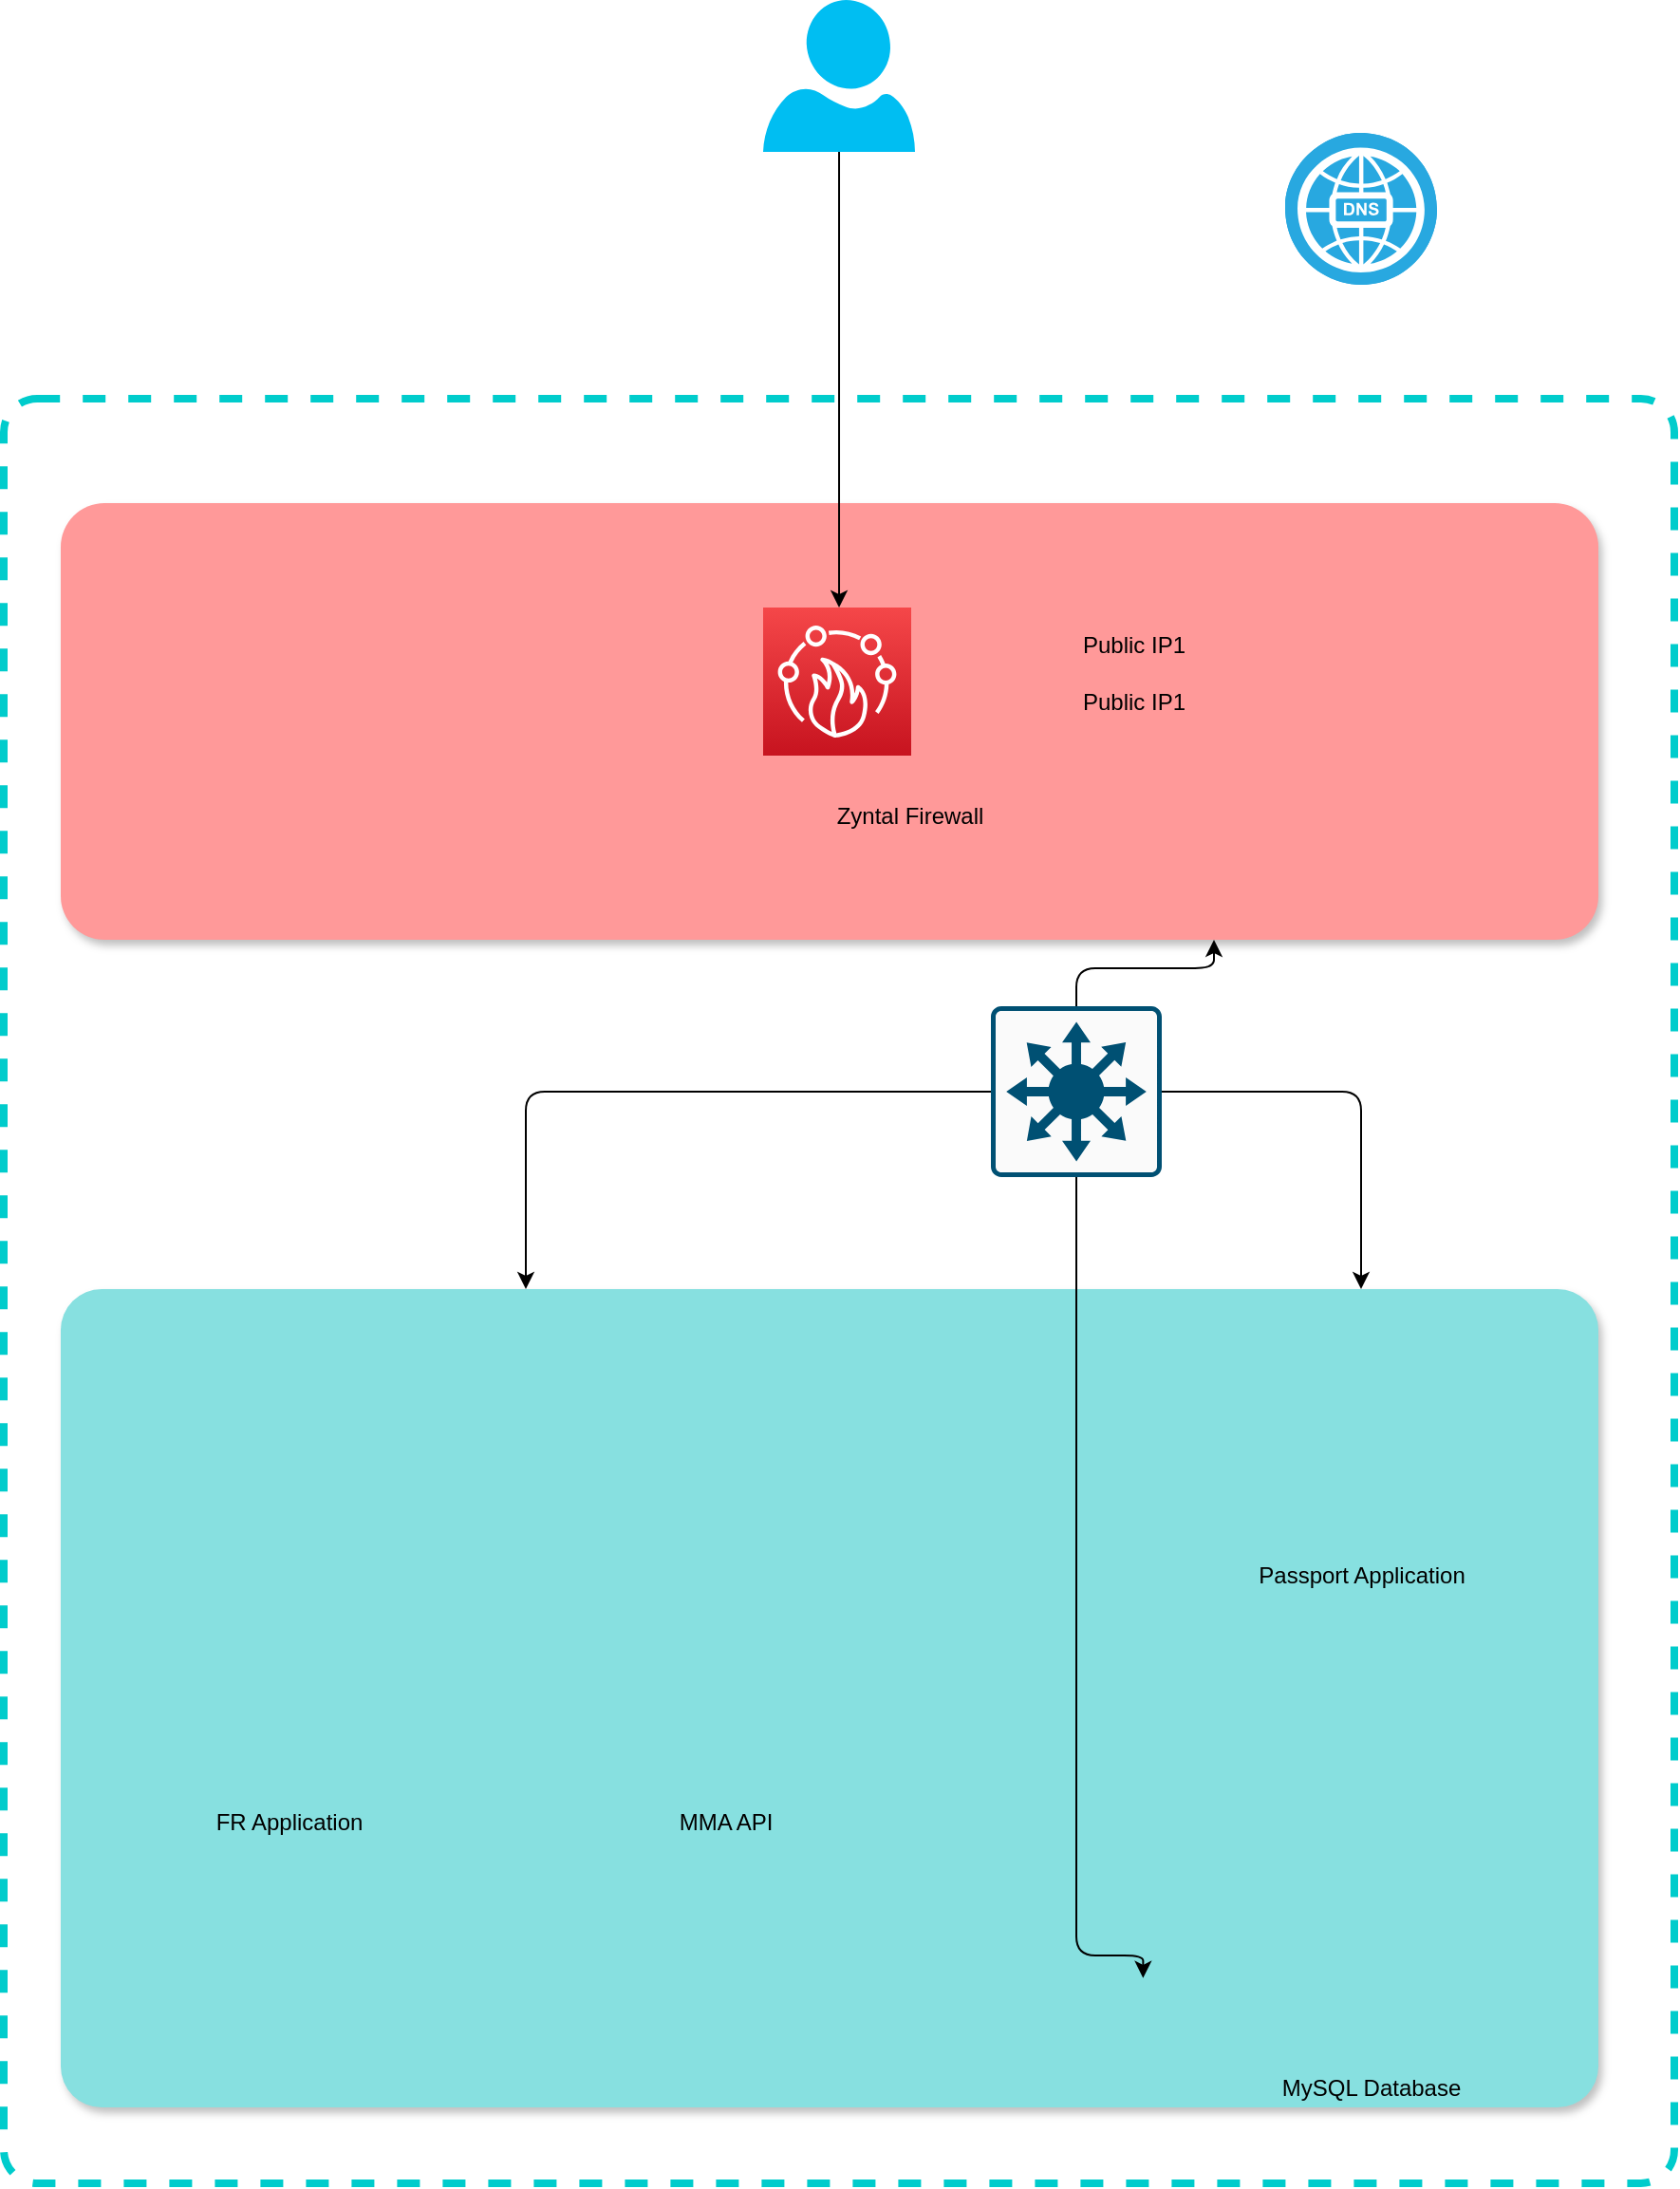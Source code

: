 <mxfile version="13.7.7" type="github">
  <diagram id="lXPboITa1y0xZl0imtIT" name="Page-1">
    <mxGraphModel dx="2031" dy="1077" grid="1" gridSize="10" guides="1" tooltips="1" connect="1" arrows="1" fold="1" page="1" pageScale="1" pageWidth="827" pageHeight="1169" math="0" shadow="0">
      <root>
        <mxCell id="0" />
        <mxCell id="1" parent="0" />
        <mxCell id="PC23kkCjxWs9p2A2zOyh-5" value="" style="rounded=1;whiteSpace=wrap;html=1;arcSize=2;fontColor=#333333;dashed=1;strokeWidth=4;strokeColor=#00CCCC;" vertex="1" parent="1">
          <mxGeometry x="40" y="300" width="880" height="940" as="geometry" />
        </mxCell>
        <mxCell id="PC23kkCjxWs9p2A2zOyh-6" value="" style="rounded=1;whiteSpace=wrap;html=1;arcSize=10;shadow=1;strokeColor=none;fillColor=#FF9999;" vertex="1" parent="1">
          <mxGeometry x="70" y="355" width="810" height="230" as="geometry" />
        </mxCell>
        <mxCell id="PC23kkCjxWs9p2A2zOyh-32" style="edgeStyle=orthogonalEdgeStyle;rounded=1;orthogonalLoop=1;jettySize=auto;html=1;entryX=0.513;entryY=0;entryDx=0;entryDy=0;entryPerimeter=0;" edge="1" parent="1" source="PC23kkCjxWs9p2A2zOyh-2" target="PC23kkCjxWs9p2A2zOyh-3">
          <mxGeometry relative="1" as="geometry" />
        </mxCell>
        <mxCell id="PC23kkCjxWs9p2A2zOyh-2" value="" style="verticalLabelPosition=bottom;html=1;verticalAlign=top;align=center;strokeColor=none;fillColor=#00BEF2;shape=mxgraph.azure.user;" vertex="1" parent="1">
          <mxGeometry x="440" y="90" width="80" height="80" as="geometry" />
        </mxCell>
        <mxCell id="PC23kkCjxWs9p2A2zOyh-3" value="" style="outlineConnect=0;fontColor=#232F3E;gradientColor=#F54749;gradientDirection=north;fillColor=#C7131F;strokeColor=#ffffff;dashed=0;verticalLabelPosition=bottom;verticalAlign=top;align=center;html=1;fontSize=12;fontStyle=0;aspect=fixed;shape=mxgraph.aws4.resourceIcon;resIcon=mxgraph.aws4.firewall_manager;" vertex="1" parent="1">
          <mxGeometry x="440" y="410" width="78" height="78" as="geometry" />
        </mxCell>
        <mxCell id="PC23kkCjxWs9p2A2zOyh-4" value="" style="fillColor=#28A8E0;verticalLabelPosition=bottom;html=1;strokeColor=#ffffff;verticalAlign=top;align=center;points=[[0.145,0.145,0],[0.5,0,0],[0.855,0.145,0],[1,0.5,0],[0.855,0.855,0],[0.5,1,0],[0.145,0.855,0],[0,0.5,0]];pointerEvents=1;shape=mxgraph.cisco_safe.compositeIcon;bgIcon=ellipse;resIcon=mxgraph.cisco_safe.capability.dns;" vertex="1" parent="1">
          <mxGeometry x="715" y="160" width="80" height="80" as="geometry" />
        </mxCell>
        <mxCell id="PC23kkCjxWs9p2A2zOyh-8" value="" style="rounded=1;whiteSpace=wrap;html=1;arcSize=5;fillColor=#87E0E0;shadow=1;strokeColor=none;" vertex="1" parent="1">
          <mxGeometry x="70" y="769" width="810" height="431" as="geometry" />
        </mxCell>
        <mxCell id="PC23kkCjxWs9p2A2zOyh-23" style="edgeStyle=orthogonalEdgeStyle;rounded=1;orthogonalLoop=1;jettySize=auto;html=1;entryX=0.5;entryY=0;entryDx=0;entryDy=0;" edge="1" parent="1" source="PC23kkCjxWs9p2A2zOyh-13">
          <mxGeometry relative="1" as="geometry">
            <mxPoint x="755" y="769.0" as="targetPoint" />
            <Array as="points">
              <mxPoint x="755" y="665" />
            </Array>
          </mxGeometry>
        </mxCell>
        <mxCell id="PC23kkCjxWs9p2A2zOyh-24" style="edgeStyle=orthogonalEdgeStyle;rounded=1;orthogonalLoop=1;jettySize=auto;html=1;" edge="1" parent="1" source="PC23kkCjxWs9p2A2zOyh-13" target="PC23kkCjxWs9p2A2zOyh-8">
          <mxGeometry relative="1" as="geometry">
            <Array as="points">
              <mxPoint x="315" y="665" />
            </Array>
          </mxGeometry>
        </mxCell>
        <mxCell id="PC23kkCjxWs9p2A2zOyh-25" style="edgeStyle=orthogonalEdgeStyle;rounded=1;orthogonalLoop=1;jettySize=auto;html=1;exitX=0.5;exitY=1;exitDx=0;exitDy=0;exitPerimeter=0;entryX=0.682;entryY=0.885;entryDx=0;entryDy=0;entryPerimeter=0;" edge="1" parent="1" source="PC23kkCjxWs9p2A2zOyh-13" target="PC23kkCjxWs9p2A2zOyh-5">
          <mxGeometry relative="1" as="geometry">
            <Array as="points">
              <mxPoint x="605" y="1120" />
            </Array>
          </mxGeometry>
        </mxCell>
        <mxCell id="PC23kkCjxWs9p2A2zOyh-26" value="" style="edgeStyle=orthogonalEdgeStyle;rounded=1;orthogonalLoop=1;jettySize=auto;html=1;entryX=0.75;entryY=1;entryDx=0;entryDy=0;" edge="1" parent="1" source="PC23kkCjxWs9p2A2zOyh-13" target="PC23kkCjxWs9p2A2zOyh-6">
          <mxGeometry relative="1" as="geometry" />
        </mxCell>
        <mxCell id="PC23kkCjxWs9p2A2zOyh-13" value="" style="points=[[0.015,0.015,0],[0.985,0.015,0],[0.985,0.985,0],[0.015,0.985,0],[0.25,0,0],[0.5,0,0],[0.75,0,0],[1,0.25,0],[1,0.5,0],[1,0.75,0],[0.75,1,0],[0.5,1,0],[0.25,1,0],[0,0.75,0],[0,0.5,0],[0,0.25,0]];verticalLabelPosition=bottom;html=1;verticalAlign=top;aspect=fixed;align=center;pointerEvents=1;shape=mxgraph.cisco19.rect;prIcon=l3_switch;fillColor=#FAFAFA;strokeColor=#005073;" vertex="1" parent="1">
          <mxGeometry x="560" y="620" width="90" height="90" as="geometry" />
        </mxCell>
        <mxCell id="PC23kkCjxWs9p2A2zOyh-15" value="" style="shape=image;html=1;verticalAlign=top;verticalLabelPosition=bottom;labelBackgroundColor=#ffffff;imageAspect=0;aspect=fixed;image=https://cdn4.iconfinder.com/data/icons/logos-3/504/php-128.png;strokeColor=#A8A8A8;" vertex="1" parent="1">
          <mxGeometry x="140" y="920" width="100" height="100" as="geometry" />
        </mxCell>
        <mxCell id="PC23kkCjxWs9p2A2zOyh-18" value="" style="shape=image;html=1;verticalAlign=top;verticalLabelPosition=bottom;labelBackgroundColor=#ffffff;imageAspect=0;aspect=fixed;image=https://cdn4.iconfinder.com/data/icons/logos-3/504/Java-128.png;strokeColor=#A8A8A8;" vertex="1" parent="1">
          <mxGeometry x="364" y="930" width="100" height="100" as="geometry" />
        </mxCell>
        <mxCell id="PC23kkCjxWs9p2A2zOyh-19" value="" style="shape=image;html=1;verticalAlign=top;verticalLabelPosition=bottom;labelBackgroundColor=#ffffff;imageAspect=0;aspect=fixed;image=https://cdn4.iconfinder.com/data/icons/logos-3/426/mysql-128.png;strokeColor=#A8A8A8;" vertex="1" parent="1">
          <mxGeometry x="720" y="1079" width="90" height="90" as="geometry" />
        </mxCell>
        <mxCell id="PC23kkCjxWs9p2A2zOyh-22" value="" style="shape=image;html=1;verticalAlign=top;verticalLabelPosition=bottom;labelBackgroundColor=#ffffff;imageAspect=0;aspect=fixed;image=https://cdn4.iconfinder.com/data/icons/logos-3/504/php-128.png;strokeColor=#A8A8A8;" vertex="1" parent="1">
          <mxGeometry x="705" y="804" width="100" height="100" as="geometry" />
        </mxCell>
        <mxCell id="PC23kkCjxWs9p2A2zOyh-27" value="Passport Application" style="text;html=1;align=center;verticalAlign=middle;resizable=0;points=[];autosize=1;" vertex="1" parent="1">
          <mxGeometry x="690" y="910" width="130" height="20" as="geometry" />
        </mxCell>
        <mxCell id="PC23kkCjxWs9p2A2zOyh-28" value="MySQL Database" style="text;html=1;align=center;verticalAlign=middle;resizable=0;points=[];autosize=1;" vertex="1" parent="1">
          <mxGeometry x="700" y="1180" width="120" height="20" as="geometry" />
        </mxCell>
        <mxCell id="PC23kkCjxWs9p2A2zOyh-29" value="FR Application" style="text;html=1;align=center;verticalAlign=middle;resizable=0;points=[];autosize=1;" vertex="1" parent="1">
          <mxGeometry x="140" y="1040" width="100" height="20" as="geometry" />
        </mxCell>
        <mxCell id="PC23kkCjxWs9p2A2zOyh-30" value="MMA API" style="text;html=1;align=center;verticalAlign=middle;resizable=0;points=[];autosize=1;" vertex="1" parent="1">
          <mxGeometry x="385" y="1040" width="70" height="20" as="geometry" />
        </mxCell>
        <mxCell id="PC23kkCjxWs9p2A2zOyh-31" value="Zyntal Firewall" style="text;html=1;align=center;verticalAlign=middle;resizable=0;points=[];autosize=1;" vertex="1" parent="1">
          <mxGeometry x="472" y="510" width="90" height="20" as="geometry" />
        </mxCell>
        <mxCell id="PC23kkCjxWs9p2A2zOyh-33" value="Public IP1" style="text;html=1;align=center;verticalAlign=middle;resizable=0;points=[];autosize=1;" vertex="1" parent="1">
          <mxGeometry x="600" y="420" width="70" height="20" as="geometry" />
        </mxCell>
        <mxCell id="PC23kkCjxWs9p2A2zOyh-34" value="Public IP1" style="text;html=1;align=center;verticalAlign=middle;resizable=0;points=[];autosize=1;" vertex="1" parent="1">
          <mxGeometry x="600" y="450" width="70" height="20" as="geometry" />
        </mxCell>
      </root>
    </mxGraphModel>
  </diagram>
</mxfile>
